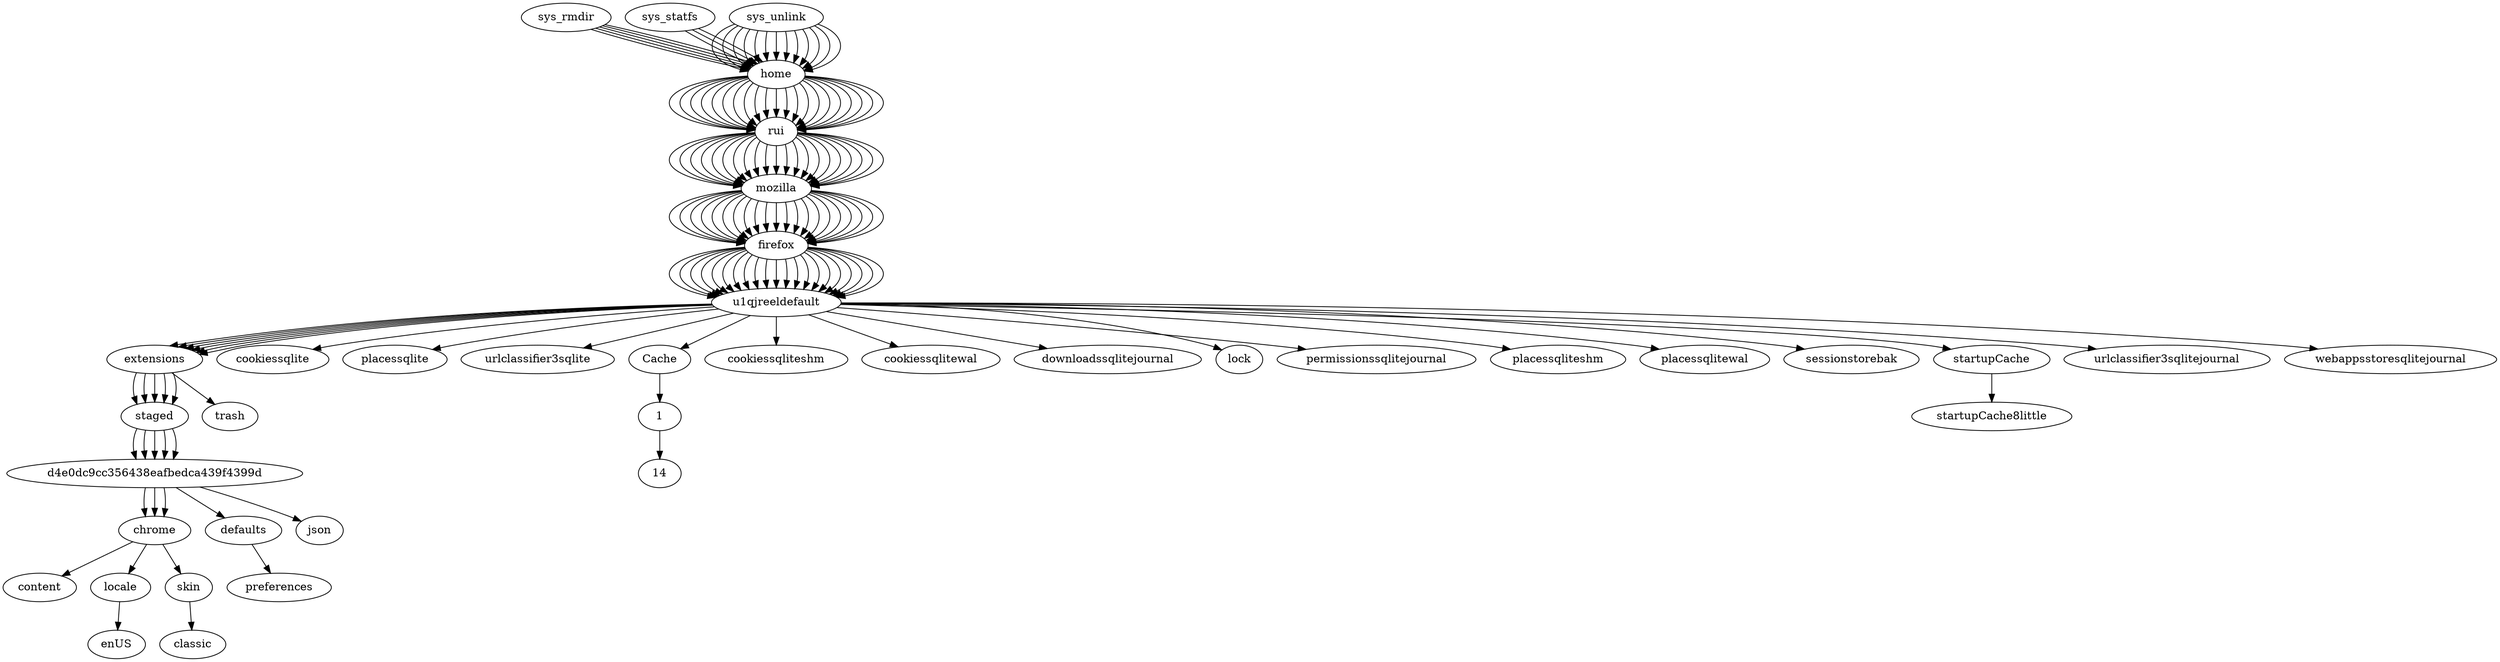 digraph G{

sys_rmdir->home->rui->mozilla->firefox->u1qjreeldefault->extensions->staged->{d4e0dc9cc356438eafbedca439f4399d}->chrome->content
sys_rmdir->home->rui->mozilla->firefox->u1qjreeldefault->extensions->staged->{d4e0dc9cc356438eafbedca439f4399d}->chrome->locale->enUS
sys_rmdir->home->rui->mozilla->firefox->u1qjreeldefault->extensions->staged->{d4e0dc9cc356438eafbedca439f4399d}->chrome->skin->classic
sys_rmdir->home->rui->mozilla->firefox->u1qjreeldefault->extensions->staged->{d4e0dc9cc356438eafbedca439f4399d}->defaults->preferences
sys_rmdir->home->rui->mozilla->firefox->u1qjreeldefault->extensions->trash
sys_statfs->home->rui->mozilla->firefox->u1qjreeldefault->cookiessqlite
sys_statfs->home->rui->mozilla->firefox->u1qjreeldefault->placessqlite
sys_statfs->home->rui->mozilla->firefox->u1qjreeldefault->urlclassifier3sqlite
sys_unlink->home->rui->mozilla->firefox->u1qjreeldefault->Cache->1->14
sys_unlink->home->rui->mozilla->firefox->u1qjreeldefault->cookiessqliteshm
sys_unlink->home->rui->mozilla->firefox->u1qjreeldefault->cookiessqlitewal
sys_unlink->home->rui->mozilla->firefox->u1qjreeldefault->downloadssqlitejournal
sys_unlink->home->rui->mozilla->firefox->u1qjreeldefault->extensions->staged->{d4e0dc9cc356438eafbedca439f4399d}->json
sys_unlink->home->rui->mozilla->firefox->u1qjreeldefault->lock
sys_unlink->home->rui->mozilla->firefox->u1qjreeldefault->permissionssqlitejournal
sys_unlink->home->rui->mozilla->firefox->u1qjreeldefault->placessqliteshm
sys_unlink->home->rui->mozilla->firefox->u1qjreeldefault->placessqlitewal
sys_unlink->home->rui->mozilla->firefox->u1qjreeldefault->sessionstorebak
sys_unlink->home->rui->mozilla->firefox->u1qjreeldefault->startupCache->startupCache8little
sys_unlink->home->rui->mozilla->firefox->u1qjreeldefault->urlclassifier3sqlitejournal
sys_unlink->home->rui->mozilla->firefox->u1qjreeldefault->webappsstoresqlitejournal

}
